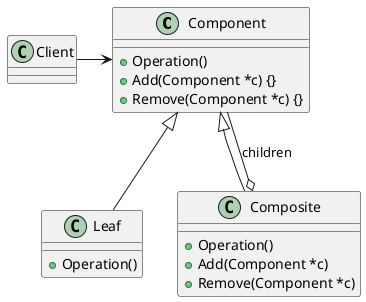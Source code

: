 @startuml Composite

class Component {
    {method} +Operation()
    {method} +Add(Component *c) {}
    {method} +Remove(Component *c) {}
}

class Leaf {
    {method} +Operation()
}

class Composite {
    {method} +Operation()
    {method} +Add(Component *c)
    {method} +Remove(Component *c)
}

Component <|-- Leaf
Component <|-- Composite

Component --o Composite: children

class Client
Client -> Component

@enduml
